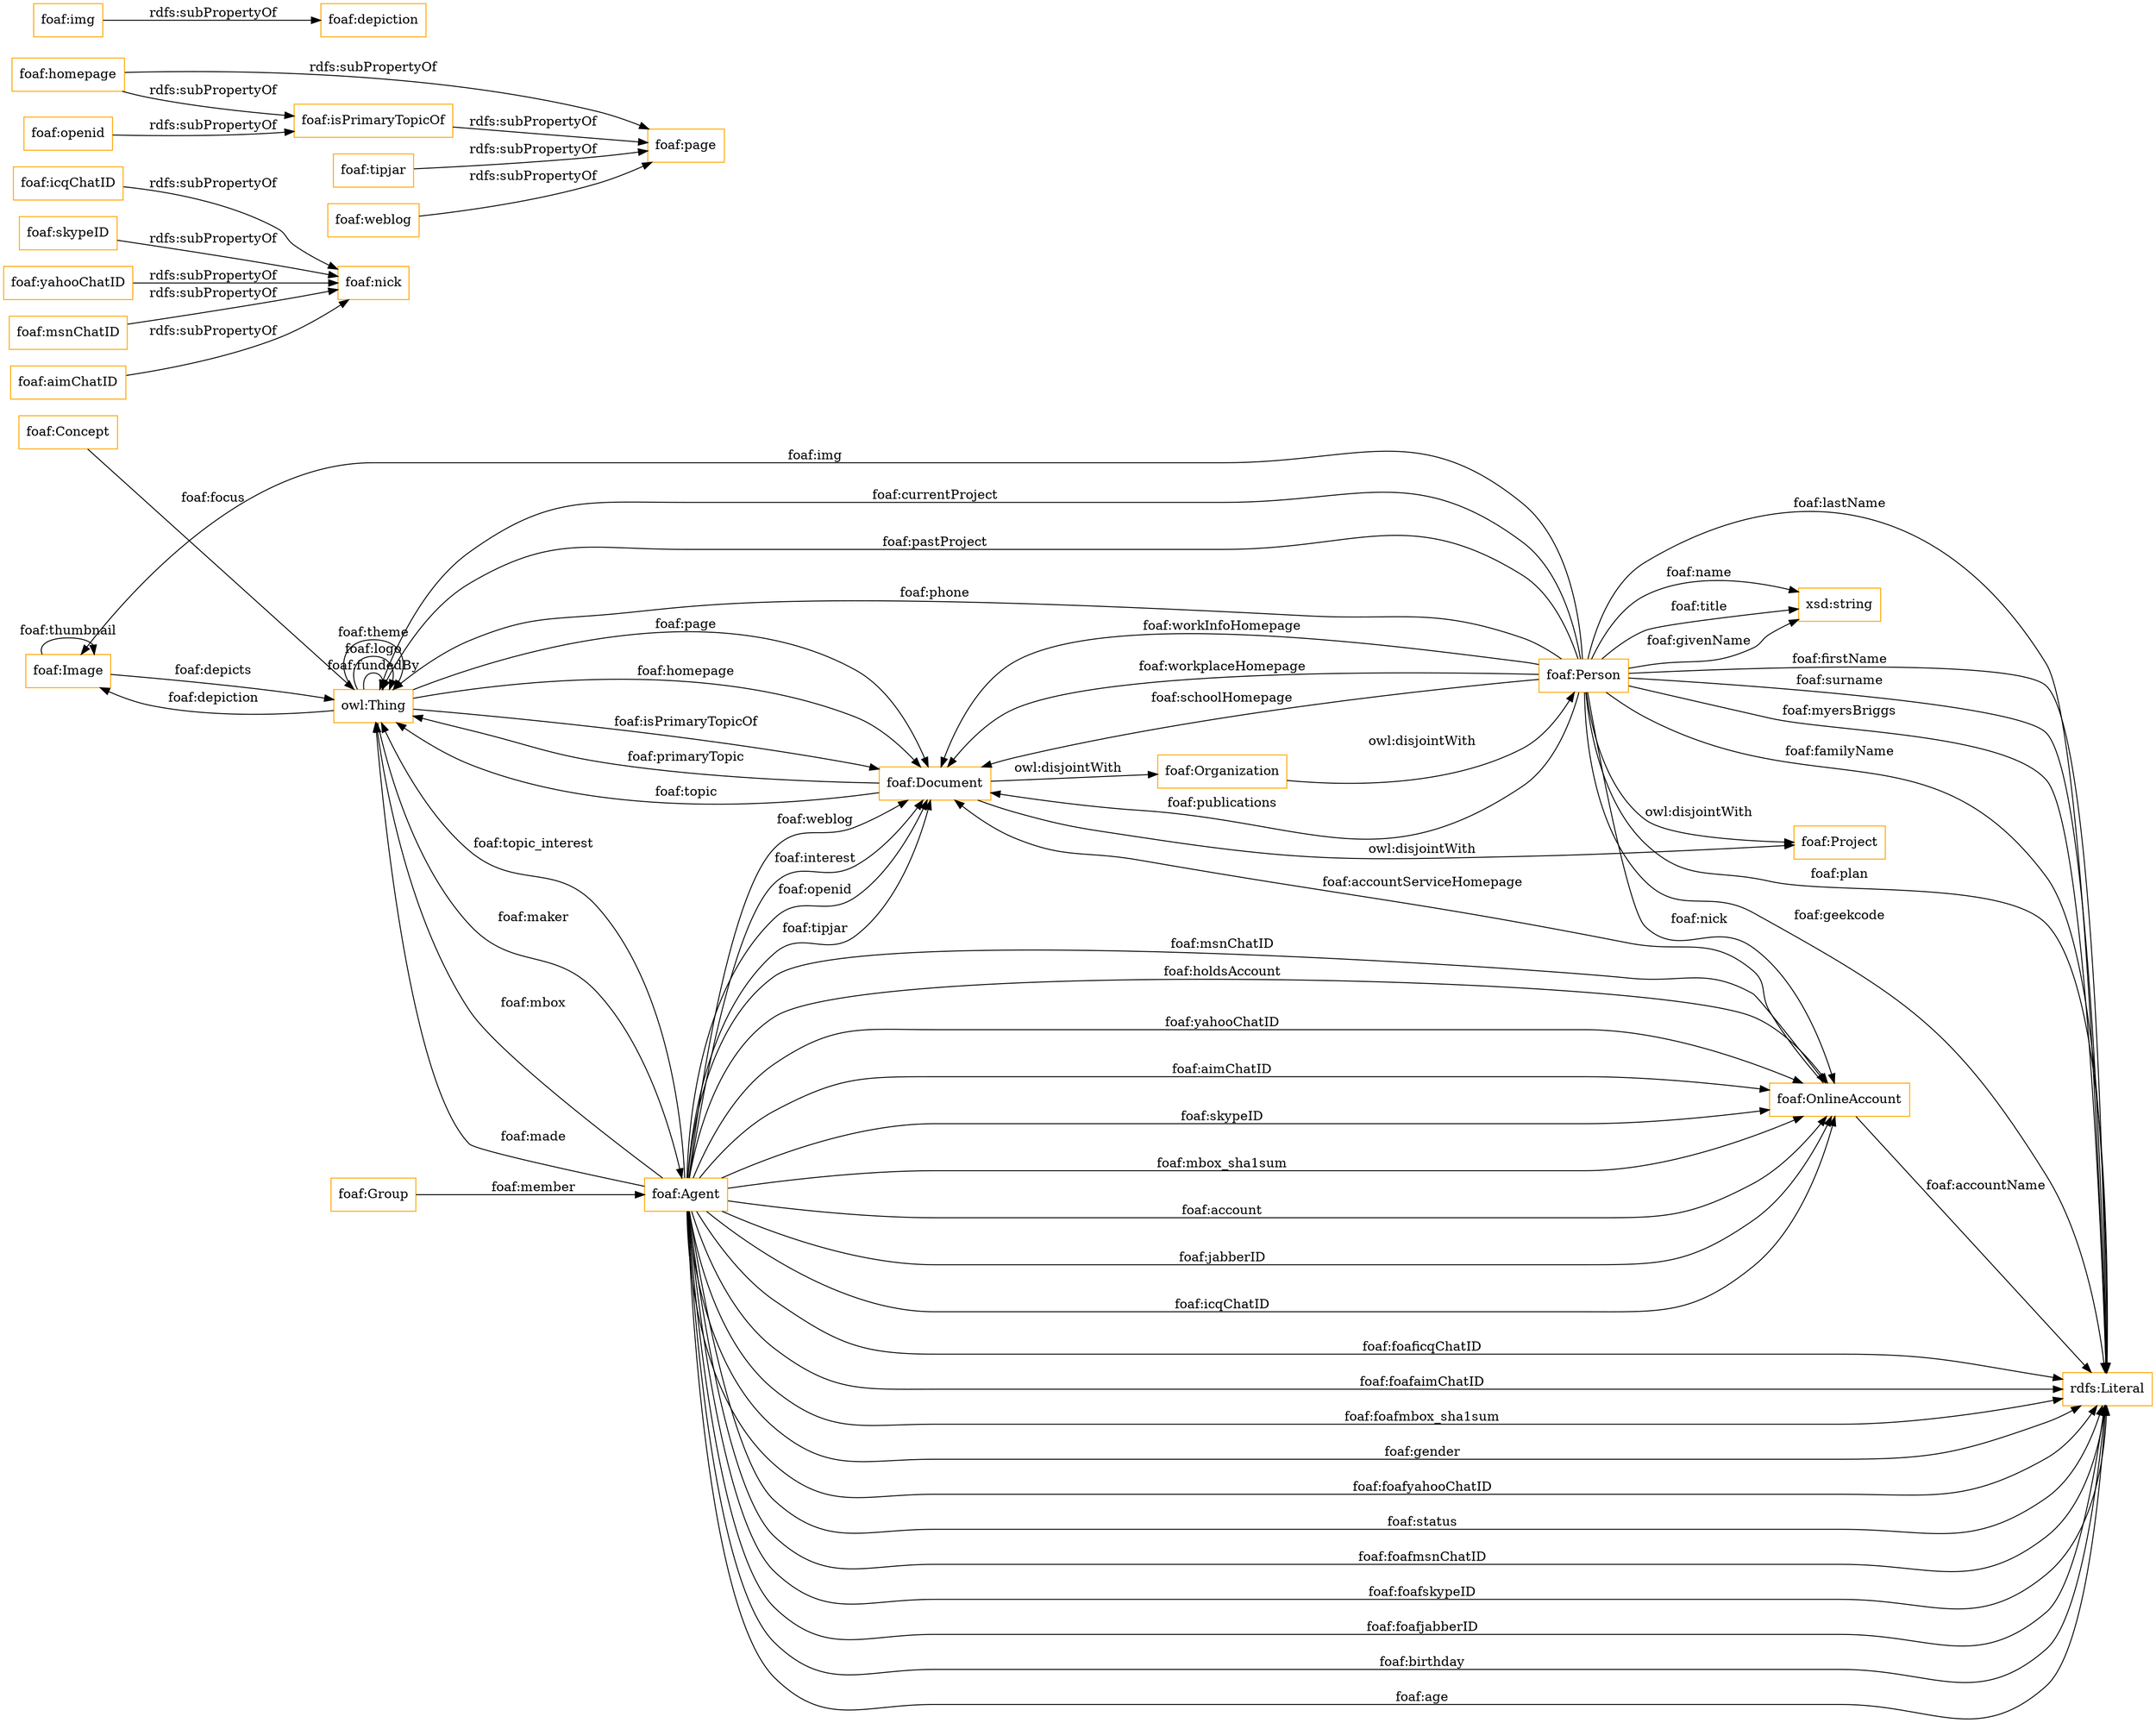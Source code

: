 digraph ar2dtool_diagram { 
rankdir=LR;
size="1501"
node [shape = rectangle, color="orange"]; "foaf:Image" "foaf:Project" "foaf:Agent" "foaf:Concept" "foaf:Document" "foaf:OnlineAccount" "foaf:Person" "foaf:Organization" "foaf:Group" ; /*classes style*/
	"foaf:icqChatID" -> "foaf:nick" [ label = "rdfs:subPropertyOf" ];
	"foaf:isPrimaryTopicOf" -> "foaf:page" [ label = "rdfs:subPropertyOf" ];
	"foaf:openid" -> "foaf:isPrimaryTopicOf" [ label = "rdfs:subPropertyOf" ];
	"foaf:skypeID" -> "foaf:nick" [ label = "rdfs:subPropertyOf" ];
	"foaf:yahooChatID" -> "foaf:nick" [ label = "rdfs:subPropertyOf" ];
	"foaf:homepage" -> "foaf:page" [ label = "rdfs:subPropertyOf" ];
	"foaf:homepage" -> "foaf:isPrimaryTopicOf" [ label = "rdfs:subPropertyOf" ];
	"foaf:img" -> "foaf:depiction" [ label = "rdfs:subPropertyOf" ];
	"foaf:msnChatID" -> "foaf:nick" [ label = "rdfs:subPropertyOf" ];
	"foaf:Organization" -> "foaf:Person" [ label = "owl:disjointWith" ];
	"foaf:tipjar" -> "foaf:page" [ label = "rdfs:subPropertyOf" ];
	"foaf:weblog" -> "foaf:page" [ label = "rdfs:subPropertyOf" ];
	"foaf:Person" -> "foaf:Project" [ label = "owl:disjointWith" ];
	"foaf:aimChatID" -> "foaf:nick" [ label = "rdfs:subPropertyOf" ];
	"foaf:Document" -> "foaf:Project" [ label = "owl:disjointWith" ];
	"foaf:Document" -> "foaf:Organization" [ label = "owl:disjointWith" ];
	"foaf:Person" -> "xsd:string" [ label = "foaf:name" ];
	"owl:Thing" -> "foaf:Document" [ label = "foaf:page" ];
	"foaf:Agent" -> "foaf:Document" [ label = "foaf:openid" ];
	"foaf:Agent" -> "rdfs:Literal" [ label = "foaf:foaficqChatID" ];
	"foaf:Agent" -> "foaf:Document" [ label = "foaf:tipjar" ];
	"foaf:Person" -> "foaf:Document" [ label = "foaf:publications" ];
	"foaf:Person" -> "xsd:string" [ label = "foaf:title" ];
	"foaf:Person" -> "owl:Thing" [ label = "foaf:pastProject" ];
	"foaf:Agent" -> "rdfs:Literal" [ label = "foaf:foafaimChatID" ];
	"foaf:Person" -> "rdfs:Literal" [ label = "foaf:firstName" ];
	"foaf:Person" -> "rdfs:Literal" [ label = "foaf:surname" ];
	"foaf:Agent" -> "rdfs:Literal" [ label = "foaf:foafmbox_sha1sum" ];
	"foaf:Agent" -> "owl:Thing" [ label = "foaf:topic_interest" ];
	"owl:Thing" -> "owl:Thing" [ label = "foaf:fundedBy" ];
	"foaf:Agent" -> "foaf:OnlineAccount" [ label = "foaf:account" ];
	"foaf:Agent" -> "rdfs:Literal" [ label = "foaf:gender" ];
	"foaf:Agent" -> "rdfs:Literal" [ label = "foaf:foafyahooChatID" ];
	"foaf:Person" -> "foaf:Image" [ label = "foaf:img" ];
	"foaf:Agent" -> "foaf:OnlineAccount" [ label = "foaf:jabberID" ];
	"foaf:Agent" -> "rdfs:Literal" [ label = "foaf:status" ];
	"foaf:Person" -> "foaf:Document" [ label = "foaf:workInfoHomepage" ];
	"foaf:Person" -> "foaf:OnlineAccount" [ label = "foaf:nick" ];
	"foaf:Agent" -> "foaf:OnlineAccount" [ label = "foaf:icqChatID" ];
	"owl:Thing" -> "foaf:Document" [ label = "foaf:homepage" ];
	"foaf:Agent" -> "foaf:Document" [ label = "foaf:weblog" ];
	"foaf:Agent" -> "foaf:Document" [ label = "foaf:interest" ];
	"foaf:Person" -> "foaf:Document" [ label = "foaf:workplaceHomepage" ];
	"foaf:Person" -> "owl:Thing" [ label = "foaf:phone" ];
	"foaf:Agent" -> "foaf:OnlineAccount" [ label = "foaf:msnChatID" ];
	"foaf:Person" -> "foaf:Document" [ label = "foaf:schoolHomepage" ];
	"owl:Thing" -> "foaf:Agent" [ label = "foaf:maker" ];
	"foaf:Agent" -> "foaf:OnlineAccount" [ label = "foaf:holdsAccount" ];
	"foaf:OnlineAccount" -> "foaf:Document" [ label = "foaf:accountServiceHomepage" ];
	"foaf:Agent" -> "foaf:OnlineAccount" [ label = "foaf:yahooChatID" ];
	"owl:Thing" -> "foaf:Document" [ label = "foaf:isPrimaryTopicOf" ];
	"foaf:Agent" -> "rdfs:Literal" [ label = "foaf:foafmsnChatID" ];
	"foaf:Image" -> "foaf:Image" [ label = "foaf:thumbnail" ];
	"foaf:Person" -> "rdfs:Literal" [ label = "foaf:myersBriggs" ];
	"foaf:Person" -> "rdfs:Literal" [ label = "foaf:familyName" ];
	"foaf:Concept" -> "owl:Thing" [ label = "foaf:focus" ];
	"foaf:Document" -> "owl:Thing" [ label = "foaf:primaryTopic" ];
	"foaf:Group" -> "foaf:Agent" [ label = "foaf:member" ];
	"foaf:Agent" -> "owl:Thing" [ label = "foaf:mbox" ];
	"foaf:Agent" -> "rdfs:Literal" [ label = "foaf:foafskypeID" ];
	"owl:Thing" -> "owl:Thing" [ label = "foaf:logo" ];
	"foaf:Agent" -> "rdfs:Literal" [ label = "foaf:foafjabberID" ];
	"foaf:Agent" -> "foaf:OnlineAccount" [ label = "foaf:aimChatID" ];
	"owl:Thing" -> "owl:Thing" [ label = "foaf:theme" ];
	"foaf:Person" -> "xsd:string" [ label = "foaf:givenName" ];
	"foaf:Person" -> "rdfs:Literal" [ label = "foaf:plan" ];
	"foaf:Person" -> "rdfs:Literal" [ label = "foaf:geekcode" ];
	"owl:Thing" -> "foaf:Image" [ label = "foaf:depiction" ];
	"foaf:Agent" -> "owl:Thing" [ label = "foaf:made" ];
	"foaf:Person" -> "owl:Thing" [ label = "foaf:currentProject" ];
	"foaf:Agent" -> "foaf:OnlineAccount" [ label = "foaf:skypeID" ];
	"foaf:Agent" -> "foaf:OnlineAccount" [ label = "foaf:mbox_sha1sum" ];
	"foaf:Person" -> "rdfs:Literal" [ label = "foaf:lastName" ];
	"foaf:OnlineAccount" -> "rdfs:Literal" [ label = "foaf:accountName" ];
	"foaf:Agent" -> "rdfs:Literal" [ label = "foaf:birthday" ];
	"foaf:Agent" -> "rdfs:Literal" [ label = "foaf:age" ];
	"foaf:Image" -> "owl:Thing" [ label = "foaf:depicts" ];
	"foaf:Document" -> "owl:Thing" [ label = "foaf:topic" ];

}

